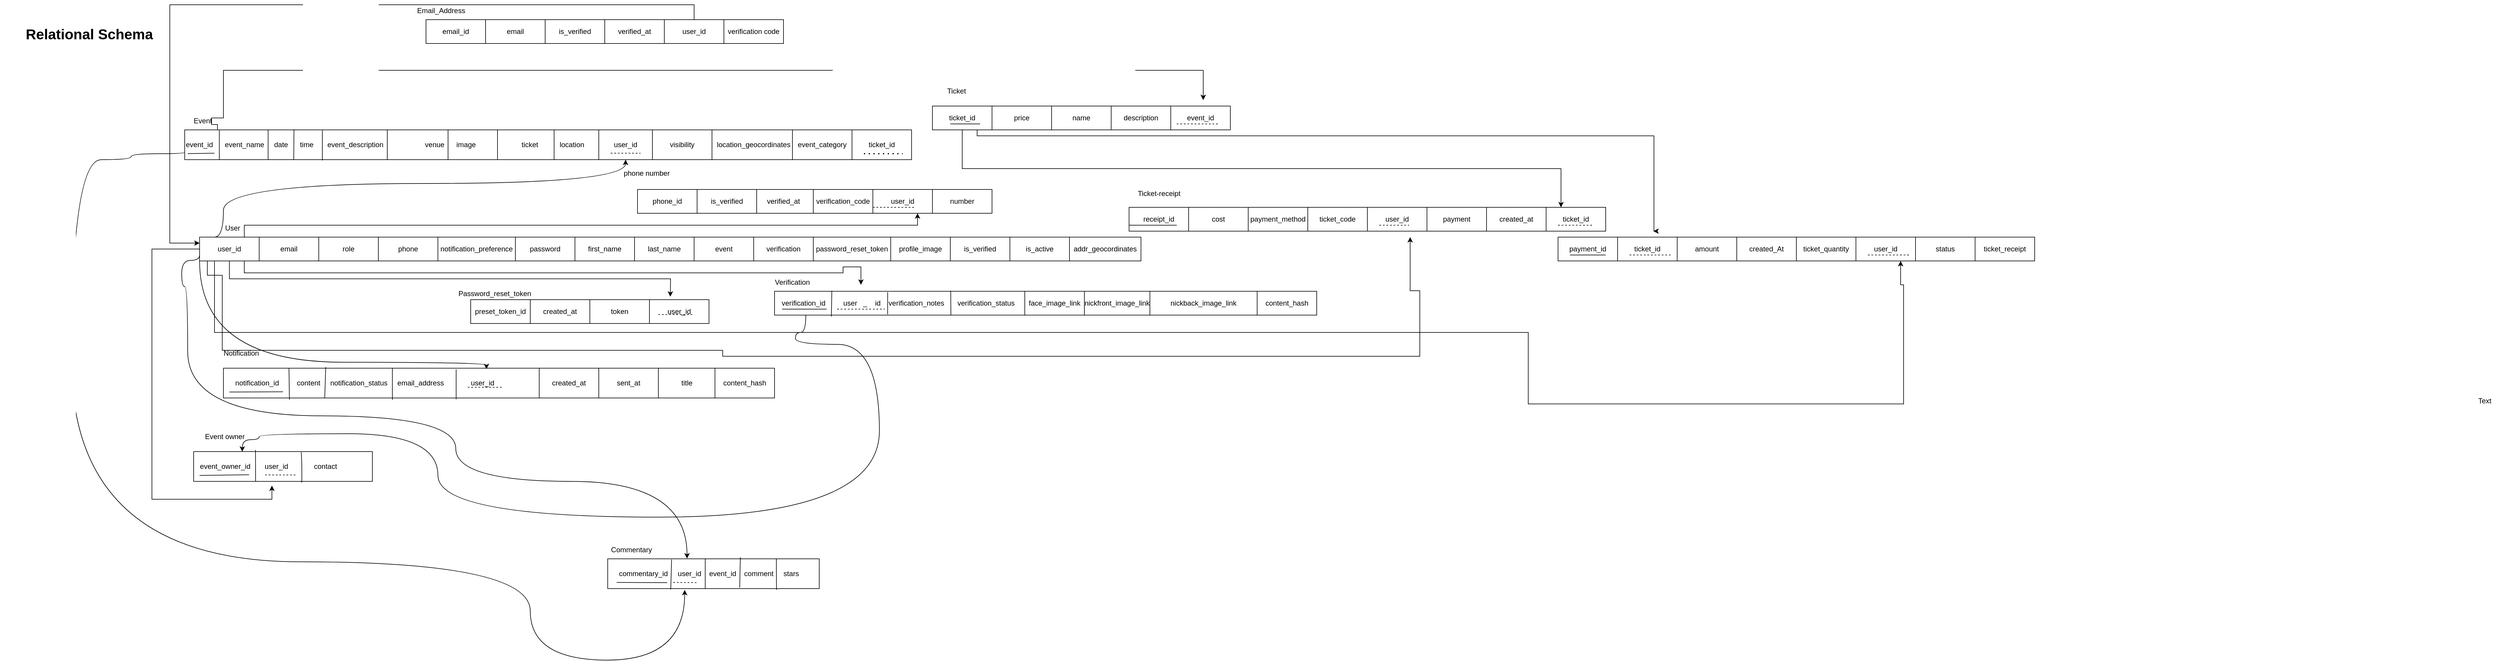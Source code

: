 <mxfile version="23.1.5" type="device">
  <diagram name="Page-1" id="_ZmIKKChAh4cNi4tMBcN">
    <mxGraphModel dx="2551" dy="3008" grid="1" gridSize="10" guides="1" tooltips="1" connect="1" arrows="1" fold="1" page="1" pageScale="1" pageWidth="850" pageHeight="1100" math="0" shadow="0">
      <root>
        <mxCell id="0" />
        <mxCell id="1" parent="0" />
        <mxCell id="rH0CdrNNq3nPDVMNNMGI-1" value="Event" style="text;html=1;align=center;verticalAlign=middle;resizable=0;points=[];autosize=1;strokeColor=none;fillColor=none;" parent="1" vertex="1">
          <mxGeometry x="-260" y="-930" width="50" height="30" as="geometry" />
        </mxCell>
        <mxCell id="rH0CdrNNq3nPDVMNNMGI-435" style="edgeStyle=orthogonalEdgeStyle;curved=1;rounded=0;orthogonalLoop=1;jettySize=auto;html=1;exitX=0;exitY=0.75;exitDx=0;exitDy=0;entryX=0.364;entryY=1.044;entryDx=0;entryDy=0;entryPerimeter=0;" parent="1" source="rH0CdrNNq3nPDVMNNMGI-2" target="rH0CdrNNq3nPDVMNNMGI-377" edge="1">
          <mxGeometry relative="1" as="geometry">
            <mxPoint x="564.94" y="-110" as="targetPoint" />
            <mxPoint x="-275.16" y="-860" as="sourcePoint" />
            <Array as="points">
              <mxPoint x="-265" y="-860" />
              <mxPoint x="-355" y="-860" />
              <mxPoint x="-355" y="-850" />
              <mxPoint x="-455" y="-850" />
              <mxPoint x="-455" y="-175" />
              <mxPoint x="315" y="-175" />
              <mxPoint x="315" y="-10" />
              <mxPoint x="574" y="-10" />
            </Array>
          </mxGeometry>
        </mxCell>
        <mxCell id="53xANSUxu1wuUrc7C31E-39" style="edgeStyle=orthogonalEdgeStyle;rounded=0;orthogonalLoop=1;jettySize=auto;html=1;entryX=0.5;entryY=0;entryDx=0;entryDy=0;" edge="1" parent="1">
          <mxGeometry relative="1" as="geometry">
            <mxPoint x="1444.5" y="-950" as="targetPoint" />
            <mxPoint x="-210" y="-900" as="sourcePoint" />
            <Array as="points">
              <mxPoint x="-220" y="-909" />
              <mxPoint x="-220" y="-920" />
              <mxPoint x="-200" y="-920" />
              <mxPoint x="-200" y="-1000" />
              <mxPoint x="1445" y="-1000" />
            </Array>
          </mxGeometry>
        </mxCell>
        <mxCell id="rH0CdrNNq3nPDVMNNMGI-2" value="event_id&amp;nbsp; &amp;nbsp; &amp;nbsp; event_name&amp;nbsp; &amp;nbsp; &amp;nbsp;date&amp;nbsp; &amp;nbsp; &amp;nbsp; time&amp;nbsp; &amp;nbsp; &amp;nbsp; &amp;nbsp;event_description" style="rounded=0;whiteSpace=wrap;html=1;align=left;" parent="1" vertex="1">
          <mxGeometry x="-265" y="-900" width="700" height="50" as="geometry" />
        </mxCell>
        <mxCell id="rH0CdrNNq3nPDVMNNMGI-7" value="venue&amp;nbsp; &amp;nbsp; &amp;nbsp; image&amp;nbsp; &amp;nbsp; &amp;nbsp; &amp;nbsp; &amp;nbsp; &amp;nbsp; &amp;nbsp; &amp;nbsp; &amp;nbsp; &amp;nbsp; &amp;nbsp; &amp;nbsp;ticket&amp;nbsp; &amp;nbsp;&amp;nbsp;" style="text;html=1;strokeColor=none;fillColor=none;align=center;verticalAlign=middle;whiteSpace=wrap;rounded=0;" parent="1" vertex="1">
          <mxGeometry x="50" y="-890" width="380" height="30" as="geometry" />
        </mxCell>
        <mxCell id="rH0CdrNNq3nPDVMNNMGI-10" value="location" style="text;html=1;strokeColor=none;fillColor=none;align=center;verticalAlign=middle;whiteSpace=wrap;rounded=0;" parent="1" vertex="1">
          <mxGeometry x="355" y="-890" width="60" height="30" as="geometry" />
        </mxCell>
        <mxCell id="rH0CdrNNq3nPDVMNNMGI-11" value="" style="endArrow=none;html=1;rounded=0;exitX=0.083;exitY=1.008;exitDx=0;exitDy=0;exitPerimeter=0;entryX=0.083;entryY=0.016;entryDx=0;entryDy=0;entryPerimeter=0;" parent="1" source="rH0CdrNNq3nPDVMNNMGI-2" target="rH0CdrNNq3nPDVMNNMGI-2" edge="1">
          <mxGeometry width="50" height="50" relative="1" as="geometry">
            <mxPoint x="-208" y="-847" as="sourcePoint" />
            <mxPoint x="-205" y="-890" as="targetPoint" />
          </mxGeometry>
        </mxCell>
        <mxCell id="rH0CdrNNq3nPDVMNNMGI-12" value="" style="endArrow=none;html=1;rounded=0;" parent="1" edge="1">
          <mxGeometry width="50" height="50" relative="1" as="geometry">
            <mxPoint x="-125" y="-850" as="sourcePoint" />
            <mxPoint x="-125" y="-900" as="targetPoint" />
          </mxGeometry>
        </mxCell>
        <mxCell id="rH0CdrNNq3nPDVMNNMGI-15" value="" style="endArrow=none;html=1;rounded=0;entryX=0.262;entryY=-0.016;entryDx=0;entryDy=0;entryPerimeter=0;" parent="1" target="rH0CdrNNq3nPDVMNNMGI-2" edge="1">
          <mxGeometry width="50" height="50" relative="1" as="geometry">
            <mxPoint x="-82" y="-850" as="sourcePoint" />
            <mxPoint x="-75" y="-900" as="targetPoint" />
          </mxGeometry>
        </mxCell>
        <mxCell id="rH0CdrNNq3nPDVMNNMGI-16" value="" style="endArrow=none;html=1;rounded=0;exitX=0.33;exitY=1.024;exitDx=0;exitDy=0;exitPerimeter=0;entryX=0.33;entryY=0.016;entryDx=0;entryDy=0;entryPerimeter=0;" parent="1" source="rH0CdrNNq3nPDVMNNMGI-2" target="rH0CdrNNq3nPDVMNNMGI-2" edge="1">
          <mxGeometry width="50" height="50" relative="1" as="geometry">
            <mxPoint x="-85" y="-850" as="sourcePoint" />
            <mxPoint x="-35" y="-900" as="targetPoint" />
          </mxGeometry>
        </mxCell>
        <mxCell id="rH0CdrNNq3nPDVMNNMGI-17" value="" style="endArrow=none;html=1;rounded=0;" parent="1" edge="1">
          <mxGeometry width="50" height="50" relative="1" as="geometry">
            <mxPoint x="75" y="-850" as="sourcePoint" />
            <mxPoint x="75" y="-900" as="targetPoint" />
          </mxGeometry>
        </mxCell>
        <mxCell id="rH0CdrNNq3nPDVMNNMGI-19" value="" style="endArrow=none;html=1;rounded=0;" parent="1" edge="1">
          <mxGeometry width="50" height="50" relative="1" as="geometry">
            <mxPoint x="177" y="-850" as="sourcePoint" />
            <mxPoint x="177" y="-900" as="targetPoint" />
          </mxGeometry>
        </mxCell>
        <mxCell id="rH0CdrNNq3nPDVMNNMGI-20" value="" style="endArrow=none;html=1;rounded=0;entryX=0.75;entryY=0;entryDx=0;entryDy=0;exitX=0.75;exitY=1;exitDx=0;exitDy=0;" parent="1" source="rH0CdrNNq3nPDVMNNMGI-2" target="rH0CdrNNq3nPDVMNNMGI-2" edge="1">
          <mxGeometry width="50" height="50" relative="1" as="geometry">
            <mxPoint x="255" y="-840" as="sourcePoint" />
            <mxPoint x="265" y="-900" as="targetPoint" />
          </mxGeometry>
        </mxCell>
        <mxCell id="rH0CdrNNq3nPDVMNNMGI-21" value="" style="endArrow=none;html=1;rounded=0;" parent="1" edge="1">
          <mxGeometry width="50" height="50" relative="1" as="geometry">
            <mxPoint x="355" y="-850" as="sourcePoint" />
            <mxPoint x="355" y="-900" as="targetPoint" />
          </mxGeometry>
        </mxCell>
        <mxCell id="rH0CdrNNq3nPDVMNNMGI-22" value="User" style="text;html=1;align=center;verticalAlign=middle;resizable=0;points=[];autosize=1;strokeColor=none;fillColor=none;" parent="1" vertex="1">
          <mxGeometry x="-210" y="-750" width="50" height="30" as="geometry" />
        </mxCell>
        <mxCell id="rH0CdrNNq3nPDVMNNMGI-361" value="Text" style="text;html=1;align=center;verticalAlign=middle;resizable=0;points=[];autosize=1;strokeColor=none;fillColor=none;" parent="1" vertex="1">
          <mxGeometry x="3570" y="-460" width="50" height="30" as="geometry" />
        </mxCell>
        <mxCell id="rH0CdrNNq3nPDVMNNMGI-396" style="edgeStyle=orthogonalEdgeStyle;curved=1;rounded=0;orthogonalLoop=1;jettySize=auto;html=1;exitX=0.25;exitY=0;exitDx=0;exitDy=0;" parent="1" source="53xANSUxu1wuUrc7C31E-13" target="rH0CdrNNq3nPDVMNNMGI-383" edge="1">
          <mxGeometry relative="1" as="geometry">
            <mxPoint x="-220" y="-655" as="sourcePoint" />
            <Array as="points">
              <mxPoint x="-200" y="-720" />
              <mxPoint x="-200" y="-810" />
              <mxPoint x="475" y="-810" />
            </Array>
          </mxGeometry>
        </mxCell>
        <mxCell id="rH0CdrNNq3nPDVMNNMGI-364" value="Notification" style="text;html=1;strokeColor=none;fillColor=none;align=center;verticalAlign=middle;whiteSpace=wrap;rounded=0;" parent="1" vertex="1">
          <mxGeometry x="-200" y="-539.99" width="60" height="30" as="geometry" />
        </mxCell>
        <mxCell id="rH0CdrNNq3nPDVMNNMGI-365" value="" style="rounded=0;whiteSpace=wrap;html=1;" parent="1" vertex="1">
          <mxGeometry x="-200" y="-499.99" width="530" height="50" as="geometry" />
        </mxCell>
        <mxCell id="rH0CdrNNq3nPDVMNNMGI-366" value="notification_id&amp;nbsp; &amp;nbsp; &amp;nbsp; &amp;nbsp; &amp;nbsp;content&amp;nbsp; &amp;nbsp; &amp;nbsp;notification_status&amp;nbsp; &amp;nbsp; &amp;nbsp;email_address" style="text;html=1;strokeColor=none;fillColor=none;align=center;verticalAlign=middle;whiteSpace=wrap;rounded=0;" parent="1" vertex="1">
          <mxGeometry x="-200" y="-489.99" width="390" height="30" as="geometry" />
        </mxCell>
        <mxCell id="rH0CdrNNq3nPDVMNNMGI-368" value="Event owner" style="text;html=1;strokeColor=none;fillColor=none;align=center;verticalAlign=middle;whiteSpace=wrap;rounded=0;" parent="1" vertex="1">
          <mxGeometry x="-255" y="-400" width="115" height="30" as="geometry" />
        </mxCell>
        <mxCell id="rH0CdrNNq3nPDVMNNMGI-369" value="" style="rounded=0;whiteSpace=wrap;html=1;direction=west;" parent="1" vertex="1">
          <mxGeometry x="-250" y="-360" width="300" height="50" as="geometry" />
        </mxCell>
        <mxCell id="rH0CdrNNq3nPDVMNNMGI-370" value="user_id&amp;nbsp; &amp;nbsp; &amp;nbsp; &amp;nbsp; &amp;nbsp; &amp;nbsp; &amp;nbsp;contact" style="text;html=1;strokeColor=none;fillColor=none;align=center;verticalAlign=middle;whiteSpace=wrap;rounded=0;" parent="1" vertex="1">
          <mxGeometry x="-170" y="-350" width="200" height="30" as="geometry" />
        </mxCell>
        <mxCell id="rH0CdrNNq3nPDVMNNMGI-371" value="Verification" style="text;html=1;strokeColor=none;fillColor=none;align=center;verticalAlign=middle;whiteSpace=wrap;rounded=0;" parent="1" vertex="1">
          <mxGeometry x="725" y="-659.08" width="60" height="30" as="geometry" />
        </mxCell>
        <mxCell id="rH0CdrNNq3nPDVMNNMGI-427" style="edgeStyle=orthogonalEdgeStyle;curved=1;rounded=0;orthogonalLoop=1;jettySize=auto;html=1;entryX=0.728;entryY=0.997;entryDx=0;entryDy=0;entryPerimeter=0;exitX=0.125;exitY=0.984;exitDx=0;exitDy=0;exitPerimeter=0;" parent="1" target="rH0CdrNNq3nPDVMNNMGI-369" edge="1" source="rH0CdrNNq3nPDVMNNMGI-372">
          <mxGeometry relative="1" as="geometry">
            <mxPoint x="-80" y="-430" as="targetPoint" />
            <mxPoint x="560" y="-600" as="sourcePoint" />
            <Array as="points">
              <mxPoint x="777" y="-560" />
              <mxPoint x="760" y="-560" />
              <mxPoint x="760" y="-540" />
              <mxPoint x="901" y="-540" />
              <mxPoint x="901" y="-250" />
              <mxPoint x="160" y="-250" />
              <mxPoint x="160" y="-390" />
              <mxPoint x="-140" y="-390" />
              <mxPoint x="-140" y="-380" />
              <mxPoint x="-168" y="-380" />
            </Array>
          </mxGeometry>
        </mxCell>
        <mxCell id="rH0CdrNNq3nPDVMNNMGI-372" value="" style="rounded=0;whiteSpace=wrap;html=1;" parent="1" vertex="1">
          <mxGeometry x="725" y="-629.08" width="420" height="40" as="geometry" />
        </mxCell>
        <mxCell id="rH0CdrNNq3nPDVMNNMGI-373" value="verification_id&amp;nbsp; &amp;nbsp; &amp;nbsp; &amp;nbsp; &amp;nbsp;user&amp;nbsp; &amp;nbsp;_&amp;nbsp; &amp;nbsp; id&amp;nbsp; &amp;nbsp; verification_notes" style="text;html=1;strokeColor=none;fillColor=none;align=left;verticalAlign=middle;whiteSpace=wrap;rounded=0;" parent="1" vertex="1">
          <mxGeometry x="735" y="-624.08" width="290" height="30" as="geometry" />
        </mxCell>
        <mxCell id="rH0CdrNNq3nPDVMNNMGI-375" value="verification_status" style="text;html=1;strokeColor=none;fillColor=none;align=center;verticalAlign=middle;whiteSpace=wrap;rounded=0;" parent="1" vertex="1">
          <mxGeometry x="1015" y="-624.08" width="130" height="30" as="geometry" />
        </mxCell>
        <mxCell id="rH0CdrNNq3nPDVMNNMGI-376" value="Commentary" style="text;html=1;strokeColor=none;fillColor=none;align=center;verticalAlign=middle;whiteSpace=wrap;rounded=0;" parent="1" vertex="1">
          <mxGeometry x="455" y="-210" width="60" height="30" as="geometry" />
        </mxCell>
        <mxCell id="rH0CdrNNq3nPDVMNNMGI-377" value="" style="rounded=0;whiteSpace=wrap;html=1;" parent="1" vertex="1">
          <mxGeometry x="445" y="-180" width="355" height="50" as="geometry" />
        </mxCell>
        <mxCell id="rH0CdrNNq3nPDVMNNMGI-378" value="commentary_id&amp;nbsp; &amp;nbsp; &amp;nbsp;user_id&amp;nbsp; &amp;nbsp; event_id&amp;nbsp; &amp;nbsp; comment&amp;nbsp; &amp;nbsp; &amp;nbsp;stars" style="text;html=1;strokeColor=none;fillColor=none;align=center;verticalAlign=middle;whiteSpace=wrap;rounded=0;" parent="1" vertex="1">
          <mxGeometry x="455" y="-170.42" width="320" height="30" as="geometry" />
        </mxCell>
        <mxCell id="rH0CdrNNq3nPDVMNNMGI-383" value="user_id" style="rounded=0;whiteSpace=wrap;html=1;" parent="1" vertex="1">
          <mxGeometry x="430" y="-900" width="90" height="50" as="geometry" />
        </mxCell>
        <mxCell id="rH0CdrNNq3nPDVMNNMGI-384" value="" style="endArrow=none;dashed=1;html=1;rounded=0;exitX=0.222;exitY=0.8;exitDx=0;exitDy=0;exitPerimeter=0;" parent="1" edge="1">
          <mxGeometry width="50" height="50" relative="1" as="geometry">
            <mxPoint x="449.99" y="-860.83" as="sourcePoint" />
            <mxPoint x="500.01" y="-860.83" as="targetPoint" />
          </mxGeometry>
        </mxCell>
        <mxCell id="rH0CdrNNq3nPDVMNNMGI-386" value="user_id" style="text;html=1;strokeColor=none;fillColor=none;align=center;verticalAlign=middle;whiteSpace=wrap;rounded=0;" parent="1" vertex="1">
          <mxGeometry x="190" y="-490.41" width="90" height="30" as="geometry" />
        </mxCell>
        <mxCell id="rH0CdrNNq3nPDVMNNMGI-387" value="" style="endArrow=none;dashed=1;html=1;rounded=0;" parent="1" edge="1">
          <mxGeometry width="50" height="50" relative="1" as="geometry">
            <mxPoint x="210" y="-467.99" as="sourcePoint" />
            <mxPoint x="270" y="-467.99" as="targetPoint" />
          </mxGeometry>
        </mxCell>
        <mxCell id="rH0CdrNNq3nPDVMNNMGI-392" value="" style="endArrow=none;html=1;rounded=0;" parent="1" source="rH0CdrNNq3nPDVMNNMGI-366" edge="1">
          <mxGeometry width="50" height="50" relative="1" as="geometry">
            <mxPoint x="-150" y="-410.41" as="sourcePoint" />
            <mxPoint x="-100" y="-460.41" as="targetPoint" />
            <Array as="points">
              <mxPoint x="-190" y="-459.99" />
              <mxPoint x="-180" y="-459.99" />
            </Array>
          </mxGeometry>
        </mxCell>
        <mxCell id="rH0CdrNNq3nPDVMNNMGI-397" style="edgeStyle=orthogonalEdgeStyle;curved=1;rounded=0;orthogonalLoop=1;jettySize=auto;html=1;entryX=0.833;entryY=0.03;entryDx=0;entryDy=0;entryPerimeter=0;exitX=0;exitY=1;exitDx=0;exitDy=0;" parent="1" target="rH0CdrNNq3nPDVMNNMGI-365" edge="1" source="53xANSUxu1wuUrc7C31E-13">
          <mxGeometry relative="1" as="geometry">
            <mxPoint x="-184.81" y="-639.4" as="sourcePoint" />
            <Array as="points">
              <mxPoint x="-240" y="-510" />
              <mxPoint x="241" y="-510" />
            </Array>
          </mxGeometry>
        </mxCell>
        <mxCell id="rH0CdrNNq3nPDVMNNMGI-400" value="" style="endArrow=none;dashed=1;html=1;rounded=0;curved=1;exitX=0;exitY=1;exitDx=0;exitDy=0;" parent="1" edge="1">
          <mxGeometry width="50" height="50" relative="1" as="geometry">
            <mxPoint x="-130" y="-320.83" as="sourcePoint" />
            <mxPoint x="-76.41" y="-320.68" as="targetPoint" />
          </mxGeometry>
        </mxCell>
        <mxCell id="rH0CdrNNq3nPDVMNNMGI-408" value="" style="endArrow=none;html=1;rounded=0;" parent="1" target="rH0CdrNNq3nPDVMNNMGI-378" edge="1">
          <mxGeometry width="50" height="50" relative="1" as="geometry">
            <mxPoint x="465" y="-140.42" as="sourcePoint" />
            <mxPoint x="535" y="-140" as="targetPoint" />
            <Array as="points" />
          </mxGeometry>
        </mxCell>
        <mxCell id="rH0CdrNNq3nPDVMNNMGI-409" value="" style="endArrow=none;html=1;rounded=0;" parent="1" edge="1">
          <mxGeometry width="50" height="50" relative="1" as="geometry">
            <mxPoint x="460" y="-140.42" as="sourcePoint" />
            <mxPoint x="535" y="-140" as="targetPoint" />
            <Array as="points">
              <mxPoint x="545" y="-140" />
            </Array>
          </mxGeometry>
        </mxCell>
        <mxCell id="rH0CdrNNq3nPDVMNNMGI-410" value="" style="endArrow=none;dashed=1;html=1;rounded=0;" parent="1" edge="1">
          <mxGeometry width="50" height="50" relative="1" as="geometry">
            <mxPoint x="555" y="-140.42" as="sourcePoint" />
            <mxPoint x="595" y="-140" as="targetPoint" />
          </mxGeometry>
        </mxCell>
        <mxCell id="rH0CdrNNq3nPDVMNNMGI-416" style="edgeStyle=orthogonalEdgeStyle;curved=1;rounded=0;orthogonalLoop=1;jettySize=auto;html=1;entryX=0.375;entryY=-0.01;entryDx=0;entryDy=0;entryPerimeter=0;exitX=0;exitY=0.75;exitDx=0;exitDy=0;" parent="1" target="rH0CdrNNq3nPDVMNNMGI-377" edge="1" source="53xANSUxu1wuUrc7C31E-13">
          <mxGeometry relative="1" as="geometry">
            <mxPoint x="-160.84" y="-641.8" as="sourcePoint" />
            <mxPoint x="557.38" y="-370.0" as="targetPoint" />
            <Array as="points">
              <mxPoint x="-240" y="-681" />
              <mxPoint x="-270" y="-681" />
              <mxPoint x="-270" y="-637" />
              <mxPoint x="-260" y="-637" />
              <mxPoint x="-260" y="-420" />
              <mxPoint x="190" y="-420" />
              <mxPoint x="190" y="-310" />
              <mxPoint x="578" y="-310" />
            </Array>
          </mxGeometry>
        </mxCell>
        <mxCell id="rH0CdrNNq3nPDVMNNMGI-425" value="" style="endArrow=none;html=1;rounded=0;curved=1;exitX=0.328;exitY=0.833;exitDx=0;exitDy=0;exitPerimeter=0;" parent="1" edge="1">
          <mxGeometry width="50" height="50" relative="1" as="geometry">
            <mxPoint x="737.56" y="-599.08" as="sourcePoint" />
            <mxPoint x="812.44" y="-599.07" as="targetPoint" />
          </mxGeometry>
        </mxCell>
        <mxCell id="rH0CdrNNq3nPDVMNNMGI-426" value="" style="endArrow=none;dashed=1;html=1;rounded=0;curved=1;exitX=0.328;exitY=0.833;exitDx=0;exitDy=0;exitPerimeter=0;" parent="1" edge="1">
          <mxGeometry width="50" height="50" relative="1" as="geometry">
            <mxPoint x="830.0" y="-599.08" as="sourcePoint" />
            <mxPoint x="909.88" y="-599.07" as="targetPoint" />
          </mxGeometry>
        </mxCell>
        <mxCell id="rH0CdrNNq3nPDVMNNMGI-428" value="event_owner_id" style="text;html=1;strokeColor=none;fillColor=none;align=center;verticalAlign=middle;whiteSpace=wrap;rounded=0;" parent="1" vertex="1">
          <mxGeometry x="-227.5" y="-350" width="60" height="30" as="geometry" />
        </mxCell>
        <mxCell id="rH0CdrNNq3nPDVMNNMGI-429" value="" style="endArrow=none;html=1;rounded=0;curved=1;entryX=0.065;entryY=0.961;entryDx=0;entryDy=0;entryPerimeter=0;" parent="1" target="rH0CdrNNq3nPDVMNNMGI-370" edge="1">
          <mxGeometry width="50" height="50" relative="1" as="geometry">
            <mxPoint x="-240" y="-320" as="sourcePoint" />
            <mxPoint x="-190" y="-370" as="targetPoint" />
          </mxGeometry>
        </mxCell>
        <mxCell id="rH0CdrNNq3nPDVMNNMGI-430" value="" style="endArrow=none;html=1;rounded=0;curved=1;" parent="1" target="rH0CdrNNq3nPDVMNNMGI-2" edge="1">
          <mxGeometry width="50" height="50" relative="1" as="geometry">
            <mxPoint x="-265" y="-860" as="sourcePoint" />
            <mxPoint x="-215" y="-910" as="targetPoint" />
          </mxGeometry>
        </mxCell>
        <mxCell id="rH0CdrNNq3nPDVMNNMGI-432" value="" style="endArrow=none;html=1;rounded=0;curved=1;" parent="1" target="rH0CdrNNq3nPDVMNNMGI-2" edge="1">
          <mxGeometry width="50" height="50" relative="1" as="geometry">
            <mxPoint x="-265" y="-860" as="sourcePoint" />
            <mxPoint x="-215" y="-910" as="targetPoint" />
          </mxGeometry>
        </mxCell>
        <mxCell id="rH0CdrNNq3nPDVMNNMGI-433" value="" style="endArrow=none;html=1;rounded=0;curved=1;" parent="1" edge="1">
          <mxGeometry width="50" height="50" relative="1" as="geometry">
            <mxPoint x="-260" y="-860.092" as="sourcePoint" />
            <mxPoint x="-215" y="-860.83" as="targetPoint" />
          </mxGeometry>
        </mxCell>
        <mxCell id="rH0CdrNNq3nPDVMNNMGI-437" value="" style="endArrow=none;html=1;rounded=0;curved=1;entryX=0.324;entryY=-0.035;entryDx=0;entryDy=0;entryPerimeter=0;" parent="1" target="rH0CdrNNq3nPDVMNNMGI-365" edge="1">
          <mxGeometry width="50" height="50" relative="1" as="geometry">
            <mxPoint x="-30" y="-449.99" as="sourcePoint" />
            <mxPoint x="10" y="-489.99" as="targetPoint" />
          </mxGeometry>
        </mxCell>
        <mxCell id="rH0CdrNNq3nPDVMNNMGI-438" value="" style="endArrow=none;html=1;rounded=0;curved=1;exitX=0.209;exitY=1.062;exitDx=0;exitDy=0;exitPerimeter=0;" parent="1" source="rH0CdrNNq3nPDVMNNMGI-365" edge="1">
          <mxGeometry width="50" height="50" relative="1" as="geometry">
            <mxPoint x="-40" y="-439.99" as="sourcePoint" />
            <mxPoint x="-90" y="-499.99" as="targetPoint" />
          </mxGeometry>
        </mxCell>
        <mxCell id="rH0CdrNNq3nPDVMNNMGI-440" value="" style="endArrow=none;html=1;rounded=0;curved=1;entryX=0.535;entryY=0.01;entryDx=0;entryDy=0;entryPerimeter=0;exitX=0.535;exitY=1.062;exitDx=0;exitDy=0;exitPerimeter=0;" parent="1" source="rH0CdrNNq3nPDVMNNMGI-365" target="rH0CdrNNq3nPDVMNNMGI-365" edge="1">
          <mxGeometry width="50" height="50" relative="1" as="geometry">
            <mxPoint x="-40" y="-439.99" as="sourcePoint" />
            <mxPoint x="10" y="-489.99" as="targetPoint" />
          </mxGeometry>
        </mxCell>
        <mxCell id="rH0CdrNNq3nPDVMNNMGI-441" value="" style="endArrow=none;html=1;rounded=0;curved=1;entryX=0.737;entryY=0.041;entryDx=0;entryDy=0;exitX=0.737;exitY=1.047;exitDx=0;exitDy=0;exitPerimeter=0;entryPerimeter=0;" parent="1" source="rH0CdrNNq3nPDVMNNMGI-365" target="rH0CdrNNq3nPDVMNNMGI-365" edge="1">
          <mxGeometry width="50" height="50" relative="1" as="geometry">
            <mxPoint x="-40" y="-439.99" as="sourcePoint" />
            <mxPoint x="10" y="-489.99" as="targetPoint" />
          </mxGeometry>
        </mxCell>
        <mxCell id="rH0CdrNNq3nPDVMNNMGI-442" value="" style="endArrow=none;html=1;rounded=0;curved=1;exitX=0.395;exitY=-0.041;exitDx=0;exitDy=0;exitPerimeter=0;entryX=0.398;entryY=0.98;entryDx=0;entryDy=0;entryPerimeter=0;" parent="1" source="rH0CdrNNq3nPDVMNNMGI-369" target="rH0CdrNNq3nPDVMNNMGI-369" edge="1">
          <mxGeometry width="50" height="50" relative="1" as="geometry">
            <mxPoint x="-40" y="-300" as="sourcePoint" />
            <mxPoint x="-60" y="-370" as="targetPoint" />
            <Array as="points">
              <mxPoint x="-68" y="-340" />
            </Array>
          </mxGeometry>
        </mxCell>
        <mxCell id="rH0CdrNNq3nPDVMNNMGI-443" value="" style="endArrow=none;html=1;rounded=0;curved=1;entryX=0.654;entryY=1.056;entryDx=0;entryDy=0;entryPerimeter=0;" parent="1" target="rH0CdrNNq3nPDVMNNMGI-369" edge="1">
          <mxGeometry width="50" height="50" relative="1" as="geometry">
            <mxPoint x="-146" y="-310" as="sourcePoint" />
            <mxPoint x="10" y="-350" as="targetPoint" />
          </mxGeometry>
        </mxCell>
        <mxCell id="rH0CdrNNq3nPDVMNNMGI-454" value="" style="endArrow=none;html=1;rounded=0;curved=1;exitX=0.227;exitY=1.063;exitDx=0;exitDy=0;exitPerimeter=0;entryX=0.229;entryY=-0.023;entryDx=0;entryDy=0;entryPerimeter=0;" parent="1" source="rH0CdrNNq3nPDVMNNMGI-372" target="rH0CdrNNq3nPDVMNNMGI-372" edge="1">
          <mxGeometry width="50" height="50" relative="1" as="geometry">
            <mxPoint x="800" y="-539.08" as="sourcePoint" />
            <mxPoint x="819" y="-623.08" as="targetPoint" />
          </mxGeometry>
        </mxCell>
        <mxCell id="rH0CdrNNq3nPDVMNNMGI-455" value="" style="endArrow=none;html=1;rounded=0;curved=1;exitX=0.62;exitY=1.124;exitDx=0;exitDy=0;exitPerimeter=0;entryX=0.452;entryY=0.035;entryDx=0;entryDy=0;entryPerimeter=0;" parent="1" source="rH0CdrNNq3nPDVMNNMGI-373" target="rH0CdrNNq3nPDVMNNMGI-372" edge="1">
          <mxGeometry width="50" height="50" relative="1" as="geometry">
            <mxPoint x="870" y="-574.08" as="sourcePoint" />
            <mxPoint x="920" y="-624.08" as="targetPoint" />
          </mxGeometry>
        </mxCell>
        <mxCell id="rH0CdrNNq3nPDVMNNMGI-456" value="" style="endArrow=none;html=1;rounded=0;curved=1;entryX=0.704;entryY=-0.023;entryDx=0;entryDy=0;entryPerimeter=0;" parent="1" target="rH0CdrNNq3nPDVMNNMGI-372" edge="1">
          <mxGeometry width="50" height="50" relative="1" as="geometry">
            <mxPoint x="1021" y="-589.08" as="sourcePoint" />
            <mxPoint x="1030" y="-624.08" as="targetPoint" />
          </mxGeometry>
        </mxCell>
        <mxCell id="rH0CdrNNq3nPDVMNNMGI-457" value="" style="endArrow=none;html=1;rounded=0;curved=1;entryX=0.302;entryY=0.022;entryDx=0;entryDy=0;entryPerimeter=0;exitX=0.298;exitY=1.028;exitDx=0;exitDy=0;exitPerimeter=0;" parent="1" source="rH0CdrNNq3nPDVMNNMGI-377" target="rH0CdrNNq3nPDVMNNMGI-377" edge="1">
          <mxGeometry width="50" height="50" relative="1" as="geometry">
            <mxPoint x="555" y="-140" as="sourcePoint" />
            <mxPoint x="555" y="-180" as="targetPoint" />
          </mxGeometry>
        </mxCell>
        <mxCell id="rH0CdrNNq3nPDVMNNMGI-459" value="" style="endArrow=none;html=1;rounded=0;curved=1;exitX=0.624;exitY=0.967;exitDx=0;exitDy=0;exitPerimeter=0;entryX=0.627;entryY=-0.054;entryDx=0;entryDy=0;entryPerimeter=0;" parent="1" source="rH0CdrNNq3nPDVMNNMGI-377" target="rH0CdrNNq3nPDVMNNMGI-377" edge="1">
          <mxGeometry width="50" height="50" relative="1" as="geometry">
            <mxPoint x="625" y="-120" as="sourcePoint" />
            <mxPoint x="665" y="-170" as="targetPoint" />
          </mxGeometry>
        </mxCell>
        <mxCell id="rH0CdrNNq3nPDVMNNMGI-462" value="" style="endArrow=none;html=1;rounded=0;curved=1;entryX=0.461;entryY=0.007;entryDx=0;entryDy=0;entryPerimeter=0;exitX=0.461;exitY=1.012;exitDx=0;exitDy=0;exitPerimeter=0;" parent="1" source="rH0CdrNNq3nPDVMNNMGI-377" target="rH0CdrNNq3nPDVMNNMGI-377" edge="1">
          <mxGeometry width="50" height="50" relative="1" as="geometry">
            <mxPoint x="555" y="-70" as="sourcePoint" />
            <mxPoint x="605" y="-120" as="targetPoint" />
          </mxGeometry>
        </mxCell>
        <mxCell id="rH0CdrNNq3nPDVMNNMGI-463" value="" style="endArrow=none;html=1;rounded=0;curved=1;exitX=0.798;exitY=1.043;exitDx=0;exitDy=0;exitPerimeter=0;" parent="1" source="rH0CdrNNq3nPDVMNNMGI-377" edge="1">
          <mxGeometry width="50" height="50" relative="1" as="geometry">
            <mxPoint x="695" y="-130" as="sourcePoint" />
            <mxPoint x="728" y="-180" as="targetPoint" />
          </mxGeometry>
        </mxCell>
        <mxCell id="lQQfcCByQZRkne6mx2-H-2" value="&lt;b&gt;&lt;font style=&quot;font-size: 24px;&quot;&gt;Relational Schema&lt;/font&gt;&lt;/b&gt;" style="text;html=1;strokeColor=none;fillColor=none;align=center;verticalAlign=middle;whiteSpace=wrap;rounded=0;" parent="1" vertex="1">
          <mxGeometry x="-575" y="-1075" width="300" height="30" as="geometry" />
        </mxCell>
        <mxCell id="53xANSUxu1wuUrc7C31E-1" value="password" style="whiteSpace=wrap;html=1;align=center;" vertex="1" parent="1">
          <mxGeometry x="290" y="-720" width="100" height="40" as="geometry" />
        </mxCell>
        <mxCell id="53xANSUxu1wuUrc7C31E-2" value="first_name" style="whiteSpace=wrap;html=1;align=center;" vertex="1" parent="1">
          <mxGeometry x="390" y="-720" width="100" height="40" as="geometry" />
        </mxCell>
        <mxCell id="53xANSUxu1wuUrc7C31E-3" value="last_name" style="whiteSpace=wrap;html=1;align=center;" vertex="1" parent="1">
          <mxGeometry x="490" y="-720" width="100" height="40" as="geometry" />
        </mxCell>
        <mxCell id="53xANSUxu1wuUrc7C31E-4" value="event" style="whiteSpace=wrap;html=1;align=center;" vertex="1" parent="1">
          <mxGeometry x="590" y="-720" width="100" height="40" as="geometry" />
        </mxCell>
        <mxCell id="53xANSUxu1wuUrc7C31E-5" value="title" style="whiteSpace=wrap;html=1;align=center;" vertex="1" parent="1">
          <mxGeometry x="527.5" y="-499.99" width="100" height="50" as="geometry" />
        </mxCell>
        <mxCell id="53xANSUxu1wuUrc7C31E-6" value="sent_at" style="whiteSpace=wrap;html=1;align=center;" vertex="1" parent="1">
          <mxGeometry x="430" y="-499.99" width="100" height="50" as="geometry" />
        </mxCell>
        <mxCell id="53xANSUxu1wuUrc7C31E-7" value="created_at" style="whiteSpace=wrap;html=1;align=center;" vertex="1" parent="1">
          <mxGeometry x="330" y="-499.99" width="100" height="50" as="geometry" />
        </mxCell>
        <mxCell id="53xANSUxu1wuUrc7C31E-8" value="event_id" style="whiteSpace=wrap;html=1;align=center;" vertex="1" parent="1">
          <mxGeometry x="1390" y="-940" width="100" height="40" as="geometry" />
        </mxCell>
        <mxCell id="53xANSUxu1wuUrc7C31E-9" value="description" style="whiteSpace=wrap;html=1;align=center;" vertex="1" parent="1">
          <mxGeometry x="1290" y="-940" width="100" height="40" as="geometry" />
        </mxCell>
        <mxCell id="53xANSUxu1wuUrc7C31E-10" value="name" style="whiteSpace=wrap;html=1;align=center;" vertex="1" parent="1">
          <mxGeometry x="1190" y="-940" width="100" height="40" as="geometry" />
        </mxCell>
        <mxCell id="53xANSUxu1wuUrc7C31E-11" value="ticket_id" style="whiteSpace=wrap;html=1;align=center;" vertex="1" parent="1">
          <mxGeometry x="855" y="-900" width="100" height="50" as="geometry" />
        </mxCell>
        <mxCell id="53xANSUxu1wuUrc7C31E-12" value="addr_geocordinates" style="whiteSpace=wrap;html=1;align=center;" vertex="1" parent="1">
          <mxGeometry x="1220" y="-720" width="120" height="40" as="geometry" />
        </mxCell>
        <mxCell id="53xANSUxu1wuUrc7C31E-63" style="edgeStyle=orthogonalEdgeStyle;rounded=0;orthogonalLoop=1;jettySize=auto;html=1;exitX=0.75;exitY=0;exitDx=0;exitDy=0;entryX=0.75;entryY=1;entryDx=0;entryDy=0;" edge="1" parent="1" source="53xANSUxu1wuUrc7C31E-13" target="53xANSUxu1wuUrc7C31E-44">
          <mxGeometry relative="1" as="geometry" />
        </mxCell>
        <mxCell id="53xANSUxu1wuUrc7C31E-67" style="edgeStyle=orthogonalEdgeStyle;rounded=0;orthogonalLoop=1;jettySize=auto;html=1;exitX=0.75;exitY=1;exitDx=0;exitDy=0;" edge="1" parent="1" source="53xANSUxu1wuUrc7C31E-13">
          <mxGeometry relative="1" as="geometry">
            <mxPoint x="870" y="-640" as="targetPoint" />
            <Array as="points">
              <mxPoint x="-165" y="-660" />
              <mxPoint x="840" y="-660" />
              <mxPoint x="840" y="-670" />
              <mxPoint x="870" y="-670" />
              <mxPoint x="870" y="-660" />
            </Array>
          </mxGeometry>
        </mxCell>
        <mxCell id="53xANSUxu1wuUrc7C31E-76" style="edgeStyle=orthogonalEdgeStyle;rounded=0;orthogonalLoop=1;jettySize=auto;html=1;exitX=0.5;exitY=1;exitDx=0;exitDy=0;" edge="1" parent="1" source="53xANSUxu1wuUrc7C31E-13">
          <mxGeometry relative="1" as="geometry">
            <mxPoint x="550" y="-620" as="targetPoint" />
          </mxGeometry>
        </mxCell>
        <mxCell id="53xANSUxu1wuUrc7C31E-95" style="edgeStyle=orthogonalEdgeStyle;rounded=0;orthogonalLoop=1;jettySize=auto;html=1;exitX=0.25;exitY=1;exitDx=0;exitDy=0;entryX=0.843;entryY=0.996;entryDx=0;entryDy=0;entryPerimeter=0;" edge="1" parent="1" source="53xANSUxu1wuUrc7C31E-13">
          <mxGeometry relative="1" as="geometry">
            <mxPoint x="1791.8" y="-720.0" as="targetPoint" />
            <mxPoint x="-227.5" y="-669.84" as="sourcePoint" />
            <Array as="points">
              <mxPoint x="-227" y="-680" />
              <mxPoint x="-227" y="-656" />
              <mxPoint x="-202" y="-656" />
              <mxPoint x="-202" y="-530" />
              <mxPoint x="638" y="-530" />
              <mxPoint x="638" y="-520" />
              <mxPoint x="1808" y="-520" />
              <mxPoint x="1808" y="-630" />
              <mxPoint x="1792" y="-630" />
            </Array>
          </mxGeometry>
        </mxCell>
        <mxCell id="53xANSUxu1wuUrc7C31E-113" style="edgeStyle=orthogonalEdgeStyle;rounded=0;orthogonalLoop=1;jettySize=auto;html=1;exitX=0.25;exitY=1;exitDx=0;exitDy=0;entryX=0.75;entryY=1;entryDx=0;entryDy=0;" edge="1" parent="1" source="53xANSUxu1wuUrc7C31E-13" target="53xANSUxu1wuUrc7C31E-101">
          <mxGeometry relative="1" as="geometry">
            <mxPoint x="2210" y="-640" as="targetPoint" />
            <Array as="points">
              <mxPoint x="-215" y="-560" />
              <mxPoint x="1990" y="-560" />
              <mxPoint x="1990" y="-440" />
              <mxPoint x="2620" y="-440" />
              <mxPoint x="2620" y="-640" />
              <mxPoint x="2615" y="-640" />
            </Array>
          </mxGeometry>
        </mxCell>
        <mxCell id="53xANSUxu1wuUrc7C31E-13" value="user_id" style="whiteSpace=wrap;html=1;align=center;" vertex="1" parent="1">
          <mxGeometry x="-240" y="-720" width="100" height="40" as="geometry" />
        </mxCell>
        <mxCell id="53xANSUxu1wuUrc7C31E-14" value="is_verified" style="whiteSpace=wrap;html=1;align=center;" vertex="1" parent="1">
          <mxGeometry x="1020" y="-720" width="100" height="40" as="geometry" />
        </mxCell>
        <mxCell id="53xANSUxu1wuUrc7C31E-15" value="profile_image" style="whiteSpace=wrap;html=1;align=center;" vertex="1" parent="1">
          <mxGeometry x="920" y="-720" width="100" height="40" as="geometry" />
        </mxCell>
        <mxCell id="53xANSUxu1wuUrc7C31E-16" value="password_reset_token" style="whiteSpace=wrap;html=1;align=center;" vertex="1" parent="1">
          <mxGeometry x="790" y="-720" width="130" height="40" as="geometry" />
        </mxCell>
        <mxCell id="53xANSUxu1wuUrc7C31E-17" value="verification" style="whiteSpace=wrap;html=1;align=center;" vertex="1" parent="1">
          <mxGeometry x="690" y="-720" width="100" height="40" as="geometry" />
        </mxCell>
        <mxCell id="53xANSUxu1wuUrc7C31E-19" value="notification_preference" style="whiteSpace=wrap;html=1;align=center;" vertex="1" parent="1">
          <mxGeometry x="160" y="-720" width="130" height="40" as="geometry" />
        </mxCell>
        <mxCell id="53xANSUxu1wuUrc7C31E-20" value="email" style="whiteSpace=wrap;html=1;align=center;" vertex="1" parent="1">
          <mxGeometry x="-140" y="-720" width="100" height="40" as="geometry" />
        </mxCell>
        <mxCell id="53xANSUxu1wuUrc7C31E-21" value="role" style="whiteSpace=wrap;html=1;align=center;" vertex="1" parent="1">
          <mxGeometry x="-40" y="-720" width="100" height="40" as="geometry" />
        </mxCell>
        <mxCell id="53xANSUxu1wuUrc7C31E-22" value="phone" style="whiteSpace=wrap;html=1;align=center;" vertex="1" parent="1">
          <mxGeometry x="60" y="-720" width="100" height="40" as="geometry" />
        </mxCell>
        <mxCell id="53xANSUxu1wuUrc7C31E-23" value="is_active" style="whiteSpace=wrap;html=1;align=center;" vertex="1" parent="1">
          <mxGeometry x="1120" y="-720" width="100" height="40" as="geometry" />
        </mxCell>
        <mxCell id="53xANSUxu1wuUrc7C31E-24" value="price" style="whiteSpace=wrap;html=1;align=center;" vertex="1" parent="1">
          <mxGeometry x="1090" y="-940" width="100" height="40" as="geometry" />
        </mxCell>
        <mxCell id="53xANSUxu1wuUrc7C31E-31" value="visibility" style="whiteSpace=wrap;html=1;align=center;" vertex="1" parent="1">
          <mxGeometry x="520" y="-900" width="100" height="50" as="geometry" />
        </mxCell>
        <mxCell id="53xANSUxu1wuUrc7C31E-34" value="location_geocordinates" style="whiteSpace=wrap;html=1;align=center;" vertex="1" parent="1">
          <mxGeometry x="620" y="-900" width="140" height="50" as="geometry" />
        </mxCell>
        <mxCell id="53xANSUxu1wuUrc7C31E-35" value="event_category" style="whiteSpace=wrap;html=1;align=center;" vertex="1" parent="1">
          <mxGeometry x="755" y="-900" width="100" height="50" as="geometry" />
        </mxCell>
        <mxCell id="53xANSUxu1wuUrc7C31E-36" value="" style="endArrow=none;dashed=1;html=1;dashPattern=1 3;strokeWidth=2;rounded=0;exitX=0.2;exitY=0.8;exitDx=0;exitDy=0;exitPerimeter=0;" edge="1" parent="1" source="53xANSUxu1wuUrc7C31E-11">
          <mxGeometry width="50" height="50" relative="1" as="geometry">
            <mxPoint x="1000" y="-820" as="sourcePoint" />
            <mxPoint x="940" y="-860" as="targetPoint" />
          </mxGeometry>
        </mxCell>
        <mxCell id="53xANSUxu1wuUrc7C31E-109" style="edgeStyle=orthogonalEdgeStyle;rounded=0;orthogonalLoop=1;jettySize=auto;html=1;exitX=0.5;exitY=1;exitDx=0;exitDy=0;entryX=0.25;entryY=0;entryDx=0;entryDy=0;" edge="1" parent="1" source="53xANSUxu1wuUrc7C31E-37" target="53xANSUxu1wuUrc7C31E-88">
          <mxGeometry relative="1" as="geometry" />
        </mxCell>
        <mxCell id="53xANSUxu1wuUrc7C31E-110" style="edgeStyle=orthogonalEdgeStyle;rounded=0;orthogonalLoop=1;jettySize=auto;html=1;exitX=0.75;exitY=1;exitDx=0;exitDy=0;" edge="1" parent="1" source="53xANSUxu1wuUrc7C31E-37">
          <mxGeometry relative="1" as="geometry">
            <mxPoint x="2200" y="-730" as="targetPoint" />
            <Array as="points">
              <mxPoint x="1065" y="-890" />
              <mxPoint x="2201" y="-890" />
              <mxPoint x="2201" y="-730" />
            </Array>
          </mxGeometry>
        </mxCell>
        <mxCell id="53xANSUxu1wuUrc7C31E-37" value="ticket_id" style="whiteSpace=wrap;html=1;align=center;" vertex="1" parent="1">
          <mxGeometry x="990" y="-940" width="100" height="40" as="geometry" />
        </mxCell>
        <mxCell id="53xANSUxu1wuUrc7C31E-38" value="Ticket" style="text;html=1;align=center;verticalAlign=middle;resizable=0;points=[];autosize=1;strokeColor=none;fillColor=none;" vertex="1" parent="1">
          <mxGeometry x="1000" y="-980" width="60" height="30" as="geometry" />
        </mxCell>
        <mxCell id="53xANSUxu1wuUrc7C31E-40" value="" style="endArrow=none;dashed=1;html=1;rounded=0;exitX=0.1;exitY=0.75;exitDx=0;exitDy=0;exitPerimeter=0;" edge="1" parent="1" source="53xANSUxu1wuUrc7C31E-8">
          <mxGeometry width="50" height="50" relative="1" as="geometry">
            <mxPoint x="910" y="-830" as="sourcePoint" />
            <mxPoint x="1470" y="-910" as="targetPoint" />
          </mxGeometry>
        </mxCell>
        <mxCell id="53xANSUxu1wuUrc7C31E-41" value="token" style="whiteSpace=wrap;html=1;align=center;" vertex="1" parent="1">
          <mxGeometry x="415" y="-615" width="100" height="40" as="geometry" />
        </mxCell>
        <mxCell id="53xANSUxu1wuUrc7C31E-42" value="created_at" style="whiteSpace=wrap;html=1;align=center;" vertex="1" parent="1">
          <mxGeometry x="315" y="-615" width="100" height="40" as="geometry" />
        </mxCell>
        <mxCell id="53xANSUxu1wuUrc7C31E-43" value="user_id" style="whiteSpace=wrap;html=1;align=center;" vertex="1" parent="1">
          <mxGeometry x="515" y="-615" width="100" height="40" as="geometry" />
        </mxCell>
        <mxCell id="53xANSUxu1wuUrc7C31E-44" value="user_id" style="whiteSpace=wrap;html=1;align=center;" vertex="1" parent="1">
          <mxGeometry x="890" y="-800" width="100" height="40" as="geometry" />
        </mxCell>
        <mxCell id="53xANSUxu1wuUrc7C31E-45" value="verification_code" style="whiteSpace=wrap;html=1;align=center;" vertex="1" parent="1">
          <mxGeometry x="790" y="-800" width="100" height="40" as="geometry" />
        </mxCell>
        <mxCell id="53xANSUxu1wuUrc7C31E-46" value="content_hash" style="whiteSpace=wrap;html=1;align=center;" vertex="1" parent="1">
          <mxGeometry x="625" y="-499.99" width="100" height="50" as="geometry" />
        </mxCell>
        <mxCell id="53xANSUxu1wuUrc7C31E-47" value="Email_Address" style="text;html=1;align=center;verticalAlign=middle;resizable=0;points=[];autosize=1;strokeColor=none;fillColor=none;" vertex="1" parent="1">
          <mxGeometry x="115" y="-1115" width="100" height="30" as="geometry" />
        </mxCell>
        <mxCell id="53xANSUxu1wuUrc7C31E-48" value="verified_at" style="whiteSpace=wrap;html=1;align=center;" vertex="1" parent="1">
          <mxGeometry x="690" y="-800" width="100" height="40" as="geometry" />
        </mxCell>
        <mxCell id="53xANSUxu1wuUrc7C31E-49" value="is_verified" style="whiteSpace=wrap;html=1;align=center;" vertex="1" parent="1">
          <mxGeometry x="595" y="-800" width="100" height="40" as="geometry" />
        </mxCell>
        <mxCell id="53xANSUxu1wuUrc7C31E-50" value="phone_id" style="whiteSpace=wrap;html=1;align=center;" vertex="1" parent="1">
          <mxGeometry x="495" y="-800" width="100" height="40" as="geometry" />
        </mxCell>
        <mxCell id="53xANSUxu1wuUrc7C31E-52" value="verification code" style="whiteSpace=wrap;html=1;align=center;" vertex="1" parent="1">
          <mxGeometry x="640" y="-1085" width="100" height="40" as="geometry" />
        </mxCell>
        <mxCell id="53xANSUxu1wuUrc7C31E-59" style="edgeStyle=orthogonalEdgeStyle;rounded=0;orthogonalLoop=1;jettySize=auto;html=1;exitX=0.5;exitY=0;exitDx=0;exitDy=0;entryX=0;entryY=0.25;entryDx=0;entryDy=0;" edge="1" parent="1" source="53xANSUxu1wuUrc7C31E-53" target="53xANSUxu1wuUrc7C31E-13">
          <mxGeometry relative="1" as="geometry">
            <mxPoint x="-310" y="-700" as="targetPoint" />
            <Array as="points">
              <mxPoint x="590" y="-1110" />
              <mxPoint x="-290" y="-1110" />
              <mxPoint x="-290" y="-710" />
            </Array>
          </mxGeometry>
        </mxCell>
        <mxCell id="53xANSUxu1wuUrc7C31E-53" value="user_id" style="whiteSpace=wrap;html=1;align=center;" vertex="1" parent="1">
          <mxGeometry x="540" y="-1085" width="100" height="40" as="geometry" />
        </mxCell>
        <mxCell id="53xANSUxu1wuUrc7C31E-54" value="verified_at" style="whiteSpace=wrap;html=1;align=center;" vertex="1" parent="1">
          <mxGeometry x="440" y="-1085" width="100" height="40" as="geometry" />
        </mxCell>
        <mxCell id="53xANSUxu1wuUrc7C31E-55" value="is_verified" style="whiteSpace=wrap;html=1;align=center;" vertex="1" parent="1">
          <mxGeometry x="340" y="-1085" width="100" height="40" as="geometry" />
        </mxCell>
        <mxCell id="53xANSUxu1wuUrc7C31E-56" value="email_id" style="whiteSpace=wrap;html=1;align=center;" vertex="1" parent="1">
          <mxGeometry x="140" y="-1085" width="100" height="40" as="geometry" />
        </mxCell>
        <mxCell id="53xANSUxu1wuUrc7C31E-57" value="email" style="whiteSpace=wrap;html=1;align=center;" vertex="1" parent="1">
          <mxGeometry x="240" y="-1085" width="100" height="40" as="geometry" />
        </mxCell>
        <mxCell id="53xANSUxu1wuUrc7C31E-60" value="phone number" style="text;html=1;align=center;verticalAlign=middle;resizable=0;points=[];autosize=1;strokeColor=none;fillColor=none;" vertex="1" parent="1">
          <mxGeometry x="460" y="-842" width="100" height="30" as="geometry" />
        </mxCell>
        <mxCell id="53xANSUxu1wuUrc7C31E-61" value="number" style="whiteSpace=wrap;html=1;align=center;" vertex="1" parent="1">
          <mxGeometry x="990" y="-800" width="100" height="40" as="geometry" />
        </mxCell>
        <mxCell id="53xANSUxu1wuUrc7C31E-62" value="" style="endArrow=none;dashed=1;html=1;rounded=0;entryX=0.7;entryY=0.75;entryDx=0;entryDy=0;entryPerimeter=0;exitX=0;exitY=0.75;exitDx=0;exitDy=0;" edge="1" parent="1" source="53xANSUxu1wuUrc7C31E-44" target="53xANSUxu1wuUrc7C31E-44">
          <mxGeometry width="50" height="50" relative="1" as="geometry">
            <mxPoint x="720" y="-730" as="sourcePoint" />
            <mxPoint x="770" y="-780" as="targetPoint" />
          </mxGeometry>
        </mxCell>
        <mxCell id="53xANSUxu1wuUrc7C31E-64" style="edgeStyle=orthogonalEdgeStyle;rounded=0;orthogonalLoop=1;jettySize=auto;html=1;entryX=0.562;entryY=-0.142;entryDx=0;entryDy=0;entryPerimeter=0;" edge="1" parent="1" source="53xANSUxu1wuUrc7C31E-13" target="rH0CdrNNq3nPDVMNNMGI-369">
          <mxGeometry relative="1" as="geometry">
            <Array as="points">
              <mxPoint x="-320" y="-700" />
              <mxPoint x="-320" y="-280" />
              <mxPoint x="-119" y="-280" />
            </Array>
          </mxGeometry>
        </mxCell>
        <mxCell id="53xANSUxu1wuUrc7C31E-66" value="preset_token_id" style="whiteSpace=wrap;html=1;align=center;" vertex="1" parent="1">
          <mxGeometry x="215" y="-615" width="100" height="40" as="geometry" />
        </mxCell>
        <mxCell id="53xANSUxu1wuUrc7C31E-68" value="Password_reset_token" style="text;html=1;align=center;verticalAlign=middle;resizable=0;points=[];autosize=1;strokeColor=none;fillColor=none;" vertex="1" parent="1">
          <mxGeometry x="180" y="-640" width="150" height="30" as="geometry" />
        </mxCell>
        <mxCell id="53xANSUxu1wuUrc7C31E-69" value="face_image_link" style="whiteSpace=wrap;html=1;align=center;" vertex="1" parent="1">
          <mxGeometry x="1145" y="-629.08" width="100" height="40" as="geometry" />
        </mxCell>
        <mxCell id="53xANSUxu1wuUrc7C31E-70" value="content_hash" style="whiteSpace=wrap;html=1;align=center;" vertex="1" parent="1">
          <mxGeometry x="1535" y="-629.08" width="100" height="40" as="geometry" />
        </mxCell>
        <mxCell id="53xANSUxu1wuUrc7C31E-71" value="nickback_image_link" style="whiteSpace=wrap;html=1;align=center;" vertex="1" parent="1">
          <mxGeometry x="1355" y="-629.08" width="180" height="40" as="geometry" />
        </mxCell>
        <mxCell id="53xANSUxu1wuUrc7C31E-72" value="nickfront_image_link" style="whiteSpace=wrap;html=1;align=center;" vertex="1" parent="1">
          <mxGeometry x="1245" y="-629.08" width="110" height="40" as="geometry" />
        </mxCell>
        <mxCell id="53xANSUxu1wuUrc7C31E-74" value="" style="endArrow=none;dashed=1;html=1;rounded=0;entryX=0.75;entryY=0.625;entryDx=0;entryDy=0;entryPerimeter=0;" edge="1" parent="1" target="53xANSUxu1wuUrc7C31E-43">
          <mxGeometry width="50" height="50" relative="1" as="geometry">
            <mxPoint x="530" y="-590" as="sourcePoint" />
            <mxPoint x="330" y="-650" as="targetPoint" />
          </mxGeometry>
        </mxCell>
        <mxCell id="53xANSUxu1wuUrc7C31E-77" value="amount" style="whiteSpace=wrap;html=1;align=center;" vertex="1" parent="1">
          <mxGeometry x="2240" y="-720" width="100" height="40" as="geometry" />
        </mxCell>
        <mxCell id="53xANSUxu1wuUrc7C31E-78" value="ticket_id" style="whiteSpace=wrap;html=1;align=center;" vertex="1" parent="1">
          <mxGeometry x="2140" y="-720" width="100" height="40" as="geometry" />
        </mxCell>
        <mxCell id="53xANSUxu1wuUrc7C31E-79" value="receipt_id" style="whiteSpace=wrap;html=1;align=center;" vertex="1" parent="1">
          <mxGeometry x="1320" y="-770" width="100" height="40" as="geometry" />
        </mxCell>
        <mxCell id="53xANSUxu1wuUrc7C31E-80" value="created_at" style="whiteSpace=wrap;html=1;align=center;" vertex="1" parent="1">
          <mxGeometry x="1920" y="-770" width="100" height="40" as="geometry" />
        </mxCell>
        <mxCell id="53xANSUxu1wuUrc7C31E-81" value="payment" style="whiteSpace=wrap;html=1;align=center;" vertex="1" parent="1">
          <mxGeometry x="1820" y="-770" width="100" height="40" as="geometry" />
        </mxCell>
        <mxCell id="53xANSUxu1wuUrc7C31E-82" value="user_id" style="whiteSpace=wrap;html=1;align=center;" vertex="1" parent="1">
          <mxGeometry x="1720" y="-770" width="100" height="40" as="geometry" />
        </mxCell>
        <mxCell id="53xANSUxu1wuUrc7C31E-83" value="ticket_code" style="whiteSpace=wrap;html=1;align=center;" vertex="1" parent="1">
          <mxGeometry x="1620" y="-770" width="100" height="40" as="geometry" />
        </mxCell>
        <mxCell id="53xANSUxu1wuUrc7C31E-84" value="payment_method" style="whiteSpace=wrap;html=1;align=center;" vertex="1" parent="1">
          <mxGeometry x="1520" y="-770" width="100" height="40" as="geometry" />
        </mxCell>
        <mxCell id="53xANSUxu1wuUrc7C31E-85" value="cost" style="whiteSpace=wrap;html=1;align=center;" vertex="1" parent="1">
          <mxGeometry x="1420" y="-770" width="100" height="40" as="geometry" />
        </mxCell>
        <mxCell id="53xANSUxu1wuUrc7C31E-87" value="Ticket-receipt" style="text;html=1;align=center;verticalAlign=middle;resizable=0;points=[];autosize=1;strokeColor=none;fillColor=none;" vertex="1" parent="1">
          <mxGeometry x="1320" y="-808" width="100" height="30" as="geometry" />
        </mxCell>
        <mxCell id="53xANSUxu1wuUrc7C31E-88" value="ticket_id" style="whiteSpace=wrap;html=1;align=center;" vertex="1" parent="1">
          <mxGeometry x="2020" y="-770" width="100" height="40" as="geometry" />
        </mxCell>
        <mxCell id="53xANSUxu1wuUrc7C31E-90" value="" style="endArrow=none;html=1;rounded=0;exitX=0;exitY=0.75;exitDx=0;exitDy=0;" edge="1" parent="1" source="53xANSUxu1wuUrc7C31E-79">
          <mxGeometry width="50" height="50" relative="1" as="geometry">
            <mxPoint x="1450" y="-650" as="sourcePoint" />
            <mxPoint x="1400" y="-740" as="targetPoint" />
          </mxGeometry>
        </mxCell>
        <mxCell id="53xANSUxu1wuUrc7C31E-92" value="" style="endArrow=none;dashed=1;html=1;rounded=0;entryX=0.7;entryY=0.75;entryDx=0;entryDy=0;entryPerimeter=0;exitX=0.2;exitY=0.75;exitDx=0;exitDy=0;exitPerimeter=0;" edge="1" parent="1" source="53xANSUxu1wuUrc7C31E-82" target="53xANSUxu1wuUrc7C31E-82">
          <mxGeometry width="50" height="50" relative="1" as="geometry">
            <mxPoint x="1450" y="-650" as="sourcePoint" />
            <mxPoint x="1500" y="-700" as="targetPoint" />
          </mxGeometry>
        </mxCell>
        <mxCell id="53xANSUxu1wuUrc7C31E-96" value="created_At" style="whiteSpace=wrap;html=1;align=center;" vertex="1" parent="1">
          <mxGeometry x="2340" y="-720" width="100" height="40" as="geometry" />
        </mxCell>
        <mxCell id="53xANSUxu1wuUrc7C31E-97" value="ticket_quantity" style="whiteSpace=wrap;html=1;align=center;" vertex="1" parent="1">
          <mxGeometry x="2440" y="-720" width="100" height="40" as="geometry" />
        </mxCell>
        <mxCell id="53xANSUxu1wuUrc7C31E-99" value="payment_id" style="whiteSpace=wrap;html=1;align=center;" vertex="1" parent="1">
          <mxGeometry x="2040" y="-720" width="100" height="40" as="geometry" />
        </mxCell>
        <mxCell id="53xANSUxu1wuUrc7C31E-100" value="status" style="whiteSpace=wrap;html=1;align=center;" vertex="1" parent="1">
          <mxGeometry x="2640" y="-720" width="100" height="40" as="geometry" />
        </mxCell>
        <mxCell id="53xANSUxu1wuUrc7C31E-101" value="user_id" style="whiteSpace=wrap;html=1;align=center;" vertex="1" parent="1">
          <mxGeometry x="2540" y="-720" width="100" height="40" as="geometry" />
        </mxCell>
        <mxCell id="53xANSUxu1wuUrc7C31E-102" value="ticket_receipt" style="whiteSpace=wrap;html=1;align=center;" vertex="1" parent="1">
          <mxGeometry x="2740" y="-720" width="100" height="40" as="geometry" />
        </mxCell>
        <mxCell id="53xANSUxu1wuUrc7C31E-103" value="" style="endArrow=none;html=1;rounded=0;exitX=0.8;exitY=0.75;exitDx=0;exitDy=0;exitPerimeter=0;" edge="1" parent="1" source="53xANSUxu1wuUrc7C31E-99">
          <mxGeometry width="50" height="50" relative="1" as="geometry">
            <mxPoint x="2180" y="-590" as="sourcePoint" />
            <mxPoint x="2060" y="-690" as="targetPoint" />
          </mxGeometry>
        </mxCell>
        <mxCell id="53xANSUxu1wuUrc7C31E-106" value="" style="endArrow=none;dashed=1;html=1;rounded=0;exitX=0.2;exitY=0.75;exitDx=0;exitDy=0;exitPerimeter=0;" edge="1" parent="1" source="53xANSUxu1wuUrc7C31E-78">
          <mxGeometry width="50" height="50" relative="1" as="geometry">
            <mxPoint x="2180" y="-650" as="sourcePoint" />
            <mxPoint x="2230" y="-690" as="targetPoint" />
          </mxGeometry>
        </mxCell>
        <mxCell id="53xANSUxu1wuUrc7C31E-107" value="" style="endArrow=none;dashed=1;html=1;rounded=0;entryX=0.8;entryY=0.75;entryDx=0;entryDy=0;entryPerimeter=0;" edge="1" parent="1" target="53xANSUxu1wuUrc7C31E-88">
          <mxGeometry width="50" height="50" relative="1" as="geometry">
            <mxPoint x="2040" y="-740" as="sourcePoint" />
            <mxPoint x="1750" y="-760" as="targetPoint" />
          </mxGeometry>
        </mxCell>
        <mxCell id="53xANSUxu1wuUrc7C31E-111" value="" style="endArrow=none;dashed=1;html=1;rounded=0;" edge="1" parent="1">
          <mxGeometry width="50" height="50" relative="1" as="geometry">
            <mxPoint x="2560" y="-690" as="sourcePoint" />
            <mxPoint x="2630" y="-690" as="targetPoint" />
          </mxGeometry>
        </mxCell>
        <mxCell id="53xANSUxu1wuUrc7C31E-115" value="" style="endArrow=none;html=1;rounded=0;exitX=0.3;exitY=0.75;exitDx=0;exitDy=0;exitPerimeter=0;" edge="1" parent="1" source="53xANSUxu1wuUrc7C31E-37">
          <mxGeometry width="50" height="50" relative="1" as="geometry">
            <mxPoint x="1020" y="-860" as="sourcePoint" />
            <mxPoint x="1070" y="-910" as="targetPoint" />
          </mxGeometry>
        </mxCell>
      </root>
    </mxGraphModel>
  </diagram>
</mxfile>
